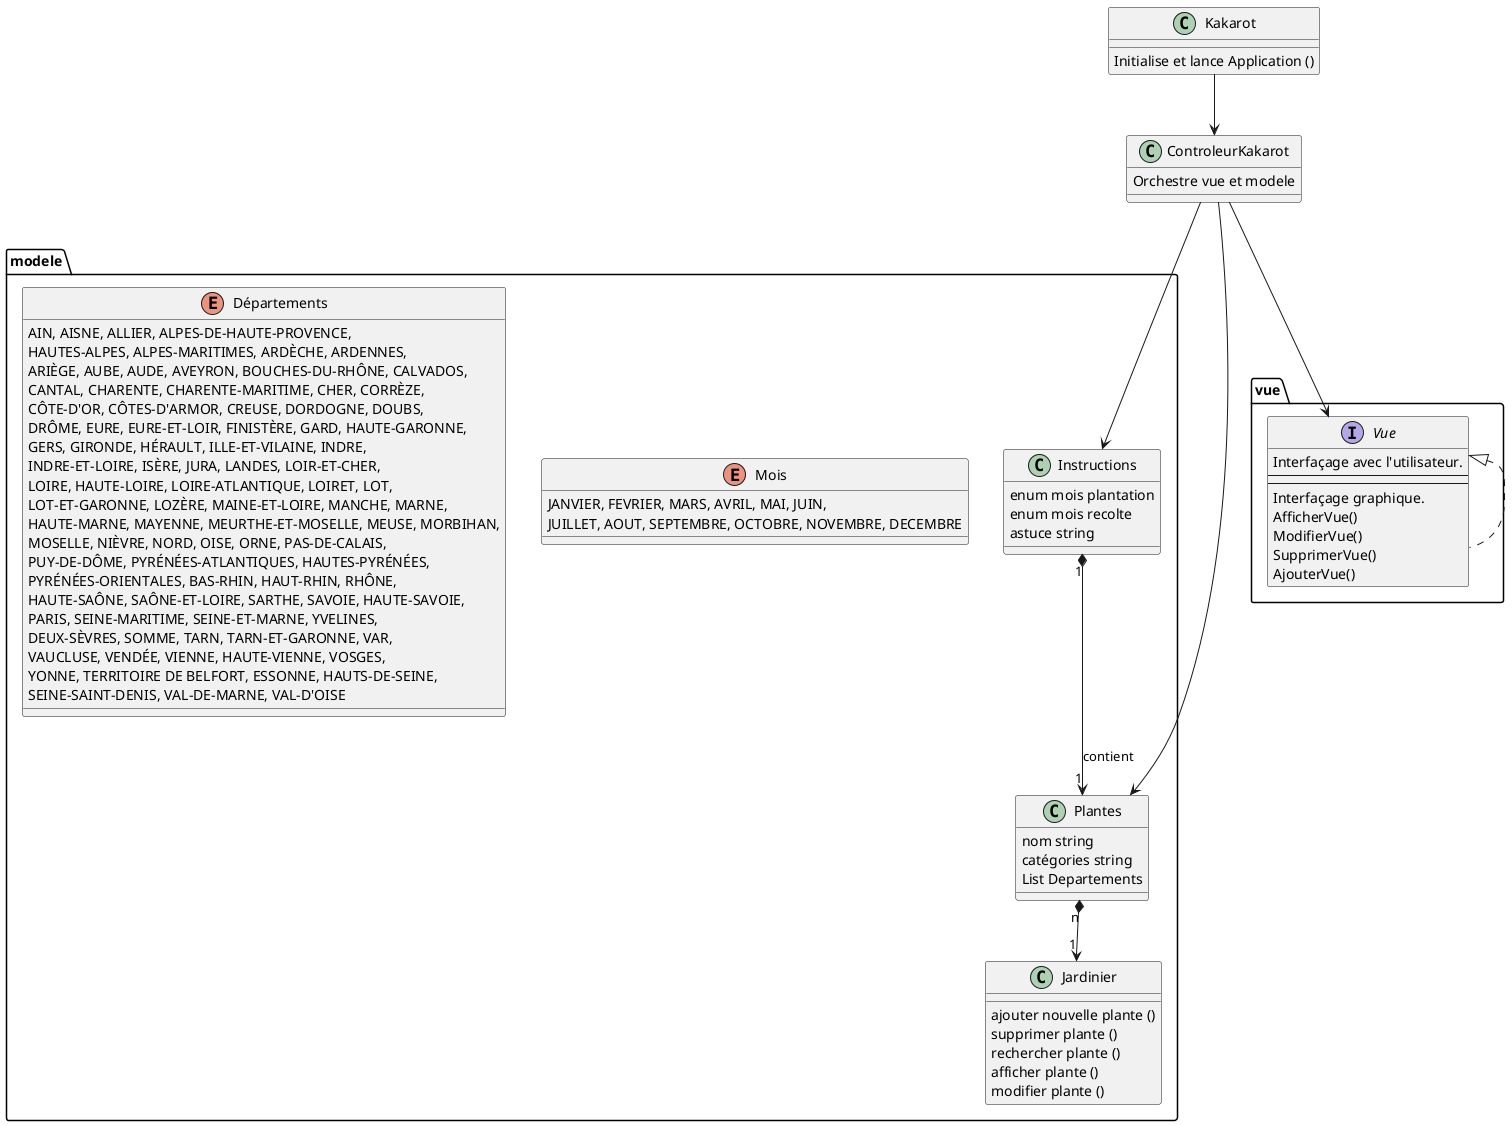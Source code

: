 
@startuml Diagramme de Classes
'projet'

class Kakarot{
    Initialise et lance Application ()
}
class ControleurKakarot {
    Orchestre vue et modele
}

Kakarot --> ControleurKakarot
ControleurKakarot --> modele.Plantes
ControleurKakarot --> modele.Instructions
ControleurKakarot --> vue.Vue
package modele <<Folder>> {
    class Jardinier{
        ajouter nouvelle plante ()
        supprimer plante ()
        rechercher plante ()
        afficher plante ()
        modifier plante ()
    }

    class Plantes{
        nom string
        catégories string 
        List Departements
    }

    class Instructions {
        enum mois plantation
        enum mois recolte
        astuce string
    }

    enum Mois{
        JANVIER, FEVRIER, MARS, AVRIL, MAI, JUIN, 
        JUILLET, AOUT, SEPTEMBRE, OCTOBRE, NOVEMBRE, DECEMBRE
    }

    enum Départements{
        AIN, AISNE, ALLIER, ALPES-DE-HAUTE-PROVENCE, 
        HAUTES-ALPES, ALPES-MARITIMES, ARDÈCHE, ARDENNES, 
        ARIÈGE, AUBE, AUDE, AVEYRON, BOUCHES-DU-RHÔNE, CALVADOS, 
        CANTAL, CHARENTE, CHARENTE-MARITIME, CHER, CORRÈZE, 
        CÔTE-D'OR, CÔTES-D'ARMOR, CREUSE, DORDOGNE, DOUBS, 
        DRÔME, EURE, EURE-ET-LOIR, FINISTÈRE, GARD, HAUTE-GARONNE, 
        GERS, GIRONDE, HÉRAULT, ILLE-ET-VILAINE, INDRE, 
        INDRE-ET-LOIRE, ISÈRE, JURA, LANDES, LOIR-ET-CHER, 
        LOIRE, HAUTE-LOIRE, LOIRE-ATLANTIQUE, LOIRET, LOT, 
        LOT-ET-GARONNE, LOZÈRE, MAINE-ET-LOIRE, MANCHE, MARNE, 
        HAUTE-MARNE, MAYENNE, MEURTHE-ET-MOSELLE, MEUSE, MORBIHAN, 
        MOSELLE, NIÈVRE, NORD, OISE, ORNE, PAS-DE-CALAIS, 
        PUY-DE-DÔME, PYRÉNÉES-ATLANTIQUES, HAUTES-PYRÉNÉES, 
        PYRÉNÉES-ORIENTALES, BAS-RHIN, HAUT-RHIN, RHÔNE, 
        HAUTE-SAÔNE, SAÔNE-ET-LOIRE, SARTHE, SAVOIE, HAUTE-SAVOIE, 
        PARIS, SEINE-MARITIME, SEINE-ET-MARNE, YVELINES, 
        DEUX-SÈVRES, SOMME, TARN, TARN-ET-GARONNE, VAR, 
        VAUCLUSE, VENDÉE, VIENNE, HAUTE-VIENNE, VOSGES, 
        YONNE, TERRITOIRE DE BELFORT, ESSONNE, HAUTS-DE-SEINE, 
        SEINE-SAINT-DENIS, VAL-DE-MARNE, VAL-D'OISE
    }

    Plantes "n" *-->"1" Jardinier
    Instructions "1" *-->"1" Plantes : contient
}

package vue <<Folder>> {
    interface Vue {
        Interfaçage avec l'utilisateur.
    }
class Vue implements vue.Vue {
            --
            --
            Interfaçage graphique.
        }
    interface Vue {
        AfficherVue()
        ModifierVue()
        SupprimerVue()
        AjouterVue()
    }
}
@enduml